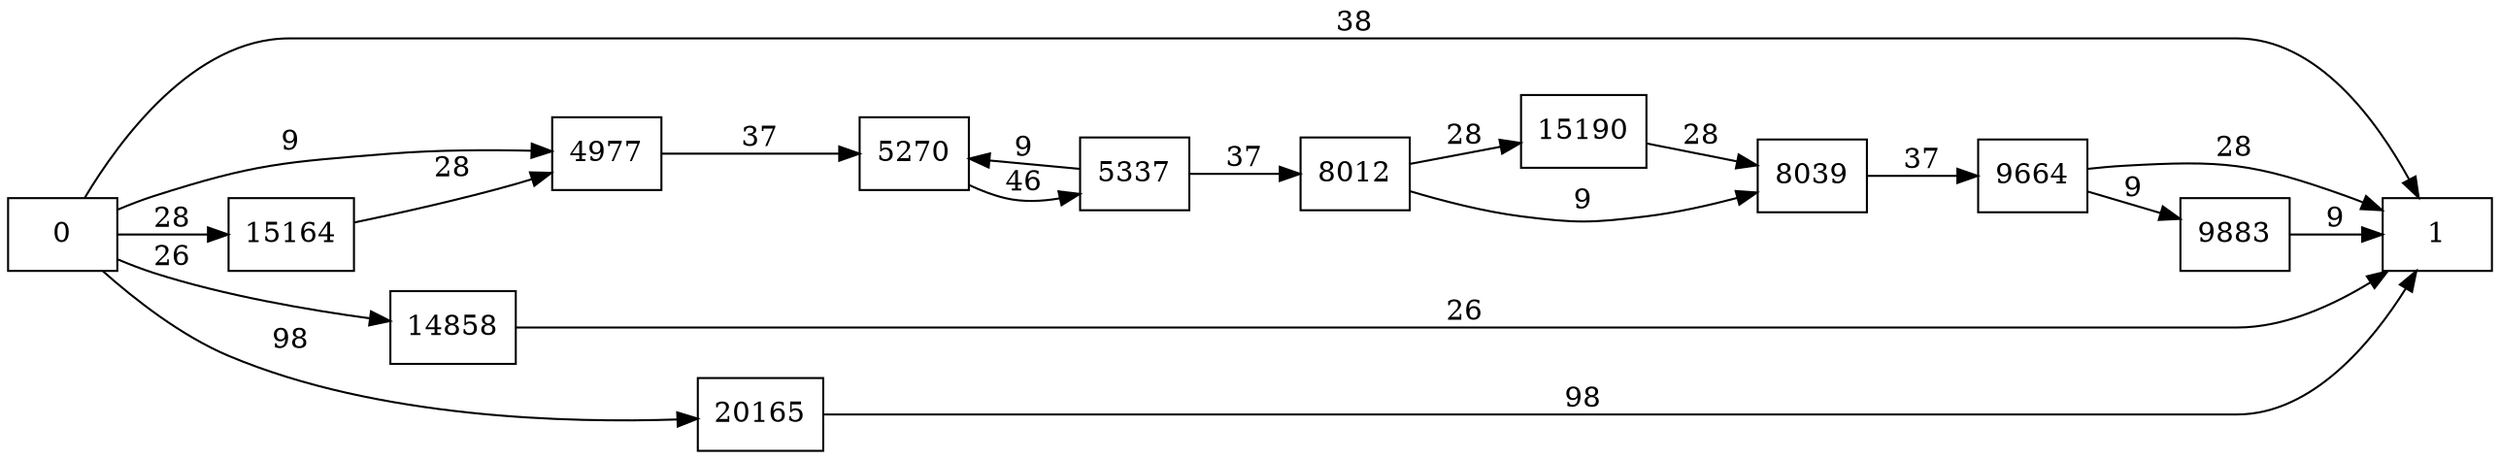digraph {
	graph [rankdir=LR]
	node [shape=rectangle]
	4977 -> 5270 [label=37]
	5270 -> 5337 [label=46]
	5337 -> 5270 [label=9]
	5337 -> 8012 [label=37]
	8012 -> 8039 [label=9]
	8012 -> 15190 [label=28]
	8039 -> 9664 [label=37]
	9664 -> 1 [label=28]
	9664 -> 9883 [label=9]
	9883 -> 1 [label=9]
	14858 -> 1 [label=26]
	15164 -> 4977 [label=28]
	15190 -> 8039 [label=28]
	20165 -> 1 [label=98]
	0 -> 4977 [label=9]
	0 -> 1 [label=38]
	0 -> 14858 [label=26]
	0 -> 15164 [label=28]
	0 -> 20165 [label=98]
}
